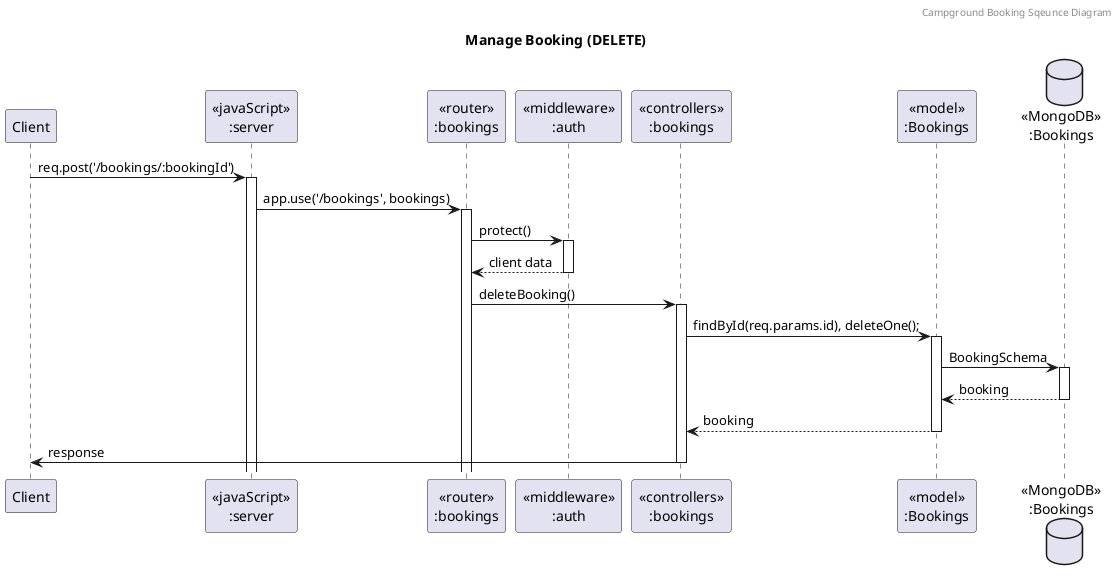 @startuml Manage Booking (DELETE)

header Campground Booking Sqeunce Diagram
title "Manage Booking (DELETE)"

participant "Client" as client
participant "<<javaScript>>\n:server" as server
participant "<<router>>\n:bookings" as routerBookings
participant "<<middleware>>\n:auth" as middlewareAuth
participant "<<controllers>>\n:bookings" as controllersBookings
participant "<<model>>\n:Bookings" as BookingModel
database "<<MongoDB>>\n:Bookings" as BookingsDatabase

client->server ++:req.post('/bookings/:bookingId')
server->routerBookings ++:app.use('/bookings', bookings)
routerBookings -> middlewareAuth ++:protect()
middlewareAuth --> routerBookings --:client data
routerBookings -> controllersBookings ++:deleteBooking()
controllersBookings -> BookingModel ++:findById(req.params.id), deleteOne();
BookingModel -> BookingsDatabase ++:BookingSchema
BookingsDatabase --> BookingModel --:booking
BookingModel --> controllersBookings --:booking
controllersBookings -> client --:response

@enduml